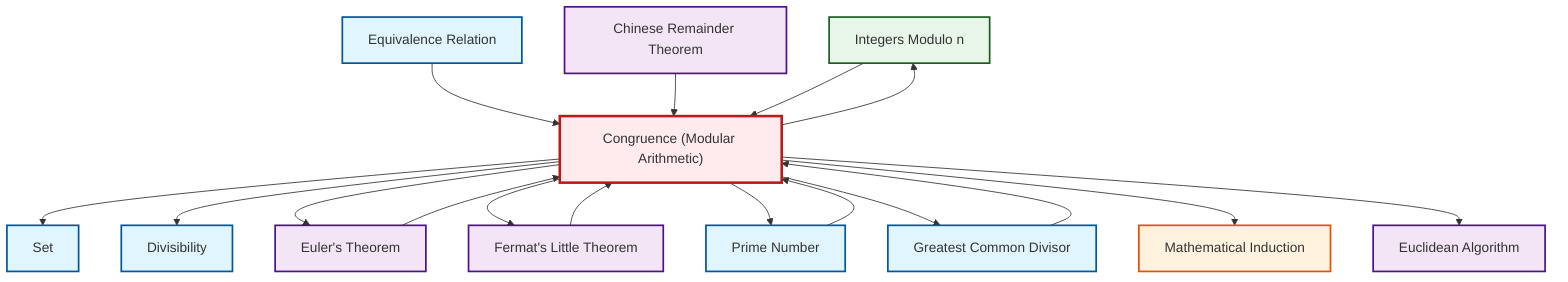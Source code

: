graph TD
    classDef definition fill:#e1f5fe,stroke:#01579b,stroke-width:2px
    classDef theorem fill:#f3e5f5,stroke:#4a148c,stroke-width:2px
    classDef axiom fill:#fff3e0,stroke:#e65100,stroke-width:2px
    classDef example fill:#e8f5e9,stroke:#1b5e20,stroke-width:2px
    classDef current fill:#ffebee,stroke:#b71c1c,stroke-width:3px
    ex-quotient-integers-mod-n["Integers Modulo n"]:::example
    def-congruence["Congruence (Modular Arithmetic)"]:::definition
    def-set["Set"]:::definition
    def-gcd["Greatest Common Divisor"]:::definition
    thm-fermat-little["Fermat's Little Theorem"]:::theorem
    def-divisibility["Divisibility"]:::definition
    thm-chinese-remainder["Chinese Remainder Theorem"]:::theorem
    ax-induction["Mathematical Induction"]:::axiom
    thm-euclidean-algorithm["Euclidean Algorithm"]:::theorem
    thm-euler["Euler's Theorem"]:::theorem
    def-equivalence-relation["Equivalence Relation"]:::definition
    def-prime["Prime Number"]:::definition
    def-congruence --> def-set
    def-congruence --> def-divisibility
    def-congruence --> thm-euler
    def-equivalence-relation --> def-congruence
    thm-chinese-remainder --> def-congruence
    def-gcd --> def-congruence
    def-congruence --> thm-fermat-little
    def-congruence --> def-prime
    def-prime --> def-congruence
    def-congruence --> def-gcd
    def-congruence --> ex-quotient-integers-mod-n
    def-congruence --> ax-induction
    thm-fermat-little --> def-congruence
    ex-quotient-integers-mod-n --> def-congruence
    thm-euler --> def-congruence
    def-congruence --> thm-euclidean-algorithm
    class def-congruence current